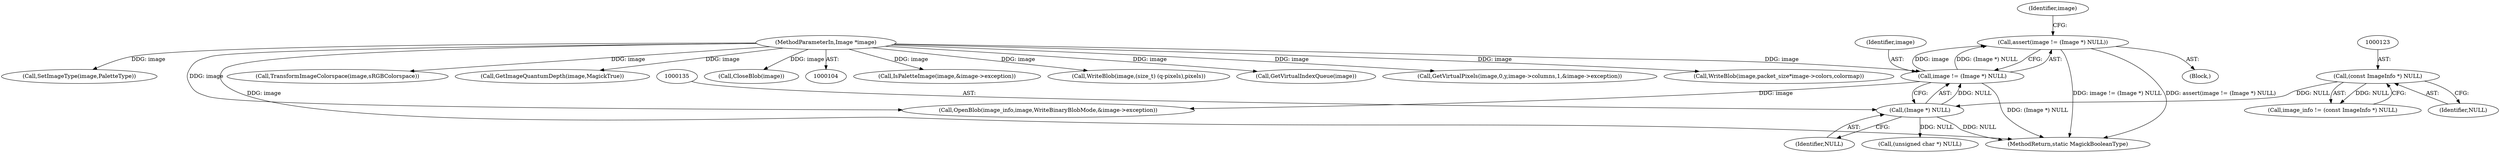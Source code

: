 digraph "0_ImageMagick_6233ef75bb973745ab1092b59aea8fe316f09074@API" {
"1000131" [label="(Call,assert(image != (Image *) NULL))"];
"1000132" [label="(Call,image != (Image *) NULL)"];
"1000106" [label="(MethodParameterIn,Image *image)"];
"1000134" [label="(Call,(Image *) NULL)"];
"1000122" [label="(Call,(const ImageInfo *) NULL)"];
"1000181" [label="(Call,IsPaletteImage(image,&image->exception))"];
"1000136" [label="(Identifier,NULL)"];
"1000583" [label="(MethodReturn,static MagickBooleanType)"];
"1000563" [label="(Call,WriteBlob(image,(size_t) (q-pixels),pixels))"];
"1000512" [label="(Call,GetVirtualIndexQueue(image))"];
"1000491" [label="(Call,GetVirtualPixels(image,0,y,image->columns,1,&image->exception))"];
"1000122" [label="(Call,(const ImageInfo *) NULL)"];
"1000461" [label="(Call,WriteBlob(image,packet_size*image->colors,colormap))"];
"1000120" [label="(Call,image_info != (const ImageInfo *) NULL)"];
"1000131" [label="(Call,assert(image != (Image *) NULL))"];
"1000190" [label="(Call,SetImageType(image,PaletteType))"];
"1000160" [label="(Call,OpenBlob(image_info,image,WriteBinaryBlobMode,&image->exception))"];
"1000176" [label="(Call,TransformImageColorspace(image,sRGBColorspace))"];
"1000195" [label="(Call,GetImageQuantumDepth(image,MagickTrue))"];
"1000107" [label="(Block,)"];
"1000132" [label="(Call,image != (Image *) NULL)"];
"1000579" [label="(Call,CloseBlob(image))"];
"1000140" [label="(Identifier,image)"];
"1000106" [label="(MethodParameterIn,Image *image)"];
"1000247" [label="(Call,(unsigned char *) NULL)"];
"1000124" [label="(Identifier,NULL)"];
"1000133" [label="(Identifier,image)"];
"1000134" [label="(Call,(Image *) NULL)"];
"1000131" -> "1000107"  [label="AST: "];
"1000131" -> "1000132"  [label="CFG: "];
"1000132" -> "1000131"  [label="AST: "];
"1000140" -> "1000131"  [label="CFG: "];
"1000131" -> "1000583"  [label="DDG: image != (Image *) NULL"];
"1000131" -> "1000583"  [label="DDG: assert(image != (Image *) NULL)"];
"1000132" -> "1000131"  [label="DDG: image"];
"1000132" -> "1000131"  [label="DDG: (Image *) NULL"];
"1000132" -> "1000134"  [label="CFG: "];
"1000133" -> "1000132"  [label="AST: "];
"1000134" -> "1000132"  [label="AST: "];
"1000132" -> "1000583"  [label="DDG: (Image *) NULL"];
"1000106" -> "1000132"  [label="DDG: image"];
"1000134" -> "1000132"  [label="DDG: NULL"];
"1000132" -> "1000160"  [label="DDG: image"];
"1000106" -> "1000104"  [label="AST: "];
"1000106" -> "1000583"  [label="DDG: image"];
"1000106" -> "1000160"  [label="DDG: image"];
"1000106" -> "1000176"  [label="DDG: image"];
"1000106" -> "1000181"  [label="DDG: image"];
"1000106" -> "1000190"  [label="DDG: image"];
"1000106" -> "1000195"  [label="DDG: image"];
"1000106" -> "1000461"  [label="DDG: image"];
"1000106" -> "1000491"  [label="DDG: image"];
"1000106" -> "1000512"  [label="DDG: image"];
"1000106" -> "1000563"  [label="DDG: image"];
"1000106" -> "1000579"  [label="DDG: image"];
"1000134" -> "1000136"  [label="CFG: "];
"1000135" -> "1000134"  [label="AST: "];
"1000136" -> "1000134"  [label="AST: "];
"1000134" -> "1000583"  [label="DDG: NULL"];
"1000122" -> "1000134"  [label="DDG: NULL"];
"1000134" -> "1000247"  [label="DDG: NULL"];
"1000122" -> "1000120"  [label="AST: "];
"1000122" -> "1000124"  [label="CFG: "];
"1000123" -> "1000122"  [label="AST: "];
"1000124" -> "1000122"  [label="AST: "];
"1000120" -> "1000122"  [label="CFG: "];
"1000122" -> "1000120"  [label="DDG: NULL"];
}
